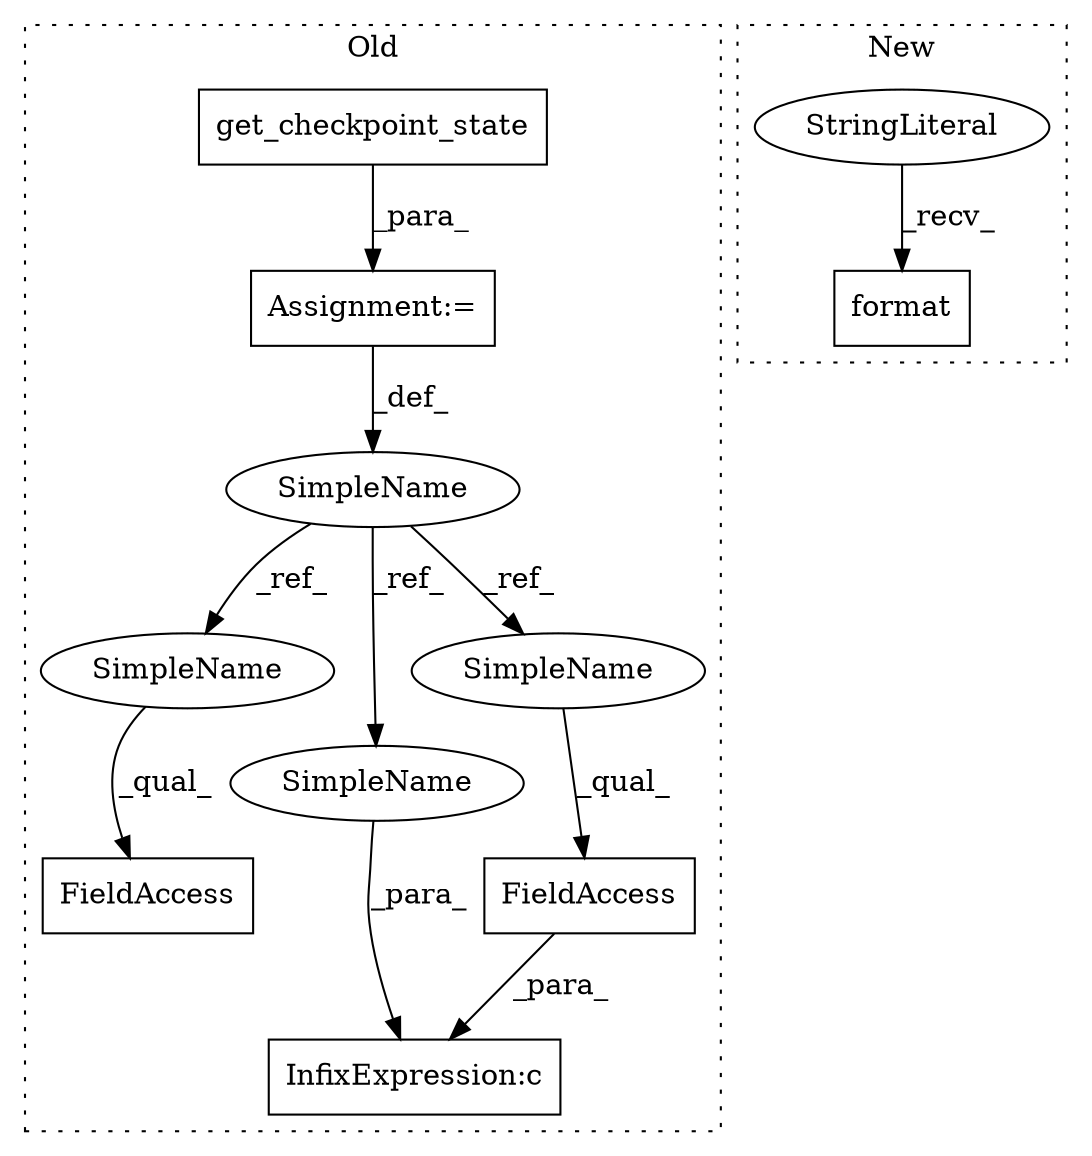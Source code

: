 digraph G {
subgraph cluster0 {
1 [label="get_checkpoint_state" a="32" s="6241" l="22" shape="box"];
3 [label="FieldAccess" a="22" s="6421" l="26" shape="box"];
5 [label="Assignment:=" a="7" s="6235" l="1" shape="box"];
6 [label="SimpleName" a="42" s="6231" l="4" shape="ellipse"];
7 [label="InfixExpression:c" a="27" s="6277" l="4" shape="box"];
8 [label="FieldAccess" a="22" s="6281" l="26" shape="box"];
9 [label="SimpleName" a="42" s="6421" l="4" shape="ellipse"];
10 [label="SimpleName" a="42" s="6273" l="4" shape="ellipse"];
11 [label="SimpleName" a="42" s="6281" l="4" shape="ellipse"];
label = "Old";
style="dotted";
}
subgraph cluster1 {
2 [label="format" a="32" s="6660,6690" l="7,1" shape="box"];
4 [label="StringLiteral" a="45" s="6624" l="35" shape="ellipse"];
label = "New";
style="dotted";
}
1 -> 5 [label="_para_"];
4 -> 2 [label="_recv_"];
5 -> 6 [label="_def_"];
6 -> 10 [label="_ref_"];
6 -> 11 [label="_ref_"];
6 -> 9 [label="_ref_"];
8 -> 7 [label="_para_"];
9 -> 3 [label="_qual_"];
10 -> 7 [label="_para_"];
11 -> 8 [label="_qual_"];
}